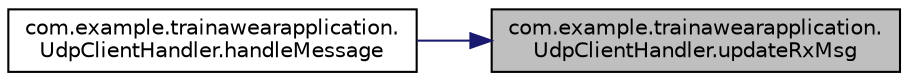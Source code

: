 digraph "com.example.trainawearapplication.UdpClientHandler.updateRxMsg"
{
 // INTERACTIVE_SVG=YES
 // LATEX_PDF_SIZE
  edge [fontname="Helvetica",fontsize="10",labelfontname="Helvetica",labelfontsize="10"];
  node [fontname="Helvetica",fontsize="10",shape=record];
  rankdir="RL";
  Node9 [label="com.example.trainawearapplication.\lUdpClientHandler.updateRxMsg",height=0.2,width=0.4,color="black", fillcolor="grey75", style="filled", fontcolor="black",tooltip="Method that updates the receive field with the received String; used to read the String."];
  Node9 -> Node10 [dir="back",color="midnightblue",fontsize="10",style="solid",fontname="Helvetica"];
  Node10 [label="com.example.trainawearapplication.\lUdpClientHandler.handleMessage",height=0.2,width=0.4,color="black", fillcolor="white", style="filled",URL="$classcom_1_1example_1_1trainawearapplication_1_1_udp_client_handler.html#a433f624fad2243aaed2e97f7f3cb8434",tooltip=" "];
}
